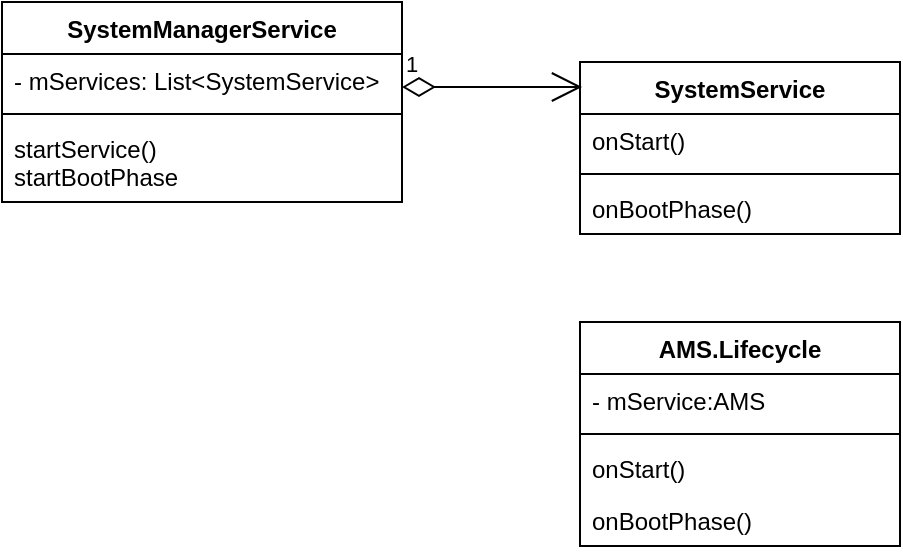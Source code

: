 <mxfile version="22.1.8" type="github">
  <diagram name="Page-1" id="b5b7bab2-c9e2-2cf4-8b2a-24fd1a2a6d21">
    <mxGraphModel dx="1191" dy="784" grid="1" gridSize="10" guides="1" tooltips="1" connect="1" arrows="1" fold="1" page="1" pageScale="1" pageWidth="827" pageHeight="1169" background="none" math="0" shadow="0">
      <root>
        <mxCell id="0" />
        <mxCell id="1" parent="0" />
        <mxCell id="RAgbAD9cymr6zbS2EDs_-1" value="SystemManagerService" style="swimlane;fontStyle=1;align=center;verticalAlign=top;childLayout=stackLayout;horizontal=1;startSize=26;horizontalStack=0;resizeParent=1;resizeParentMax=0;resizeLast=0;collapsible=1;marginBottom=0;whiteSpace=wrap;html=1;" vertex="1" parent="1">
          <mxGeometry x="334" y="40" width="200" height="100" as="geometry">
            <mxRectangle x="334" y="40" width="180" height="30" as="alternateBounds" />
          </mxGeometry>
        </mxCell>
        <mxCell id="RAgbAD9cymr6zbS2EDs_-2" value="- mServices: List&amp;lt;SystemService&amp;gt;" style="text;strokeColor=none;fillColor=none;align=left;verticalAlign=top;spacingLeft=4;spacingRight=4;overflow=hidden;rotatable=0;points=[[0,0.5],[1,0.5]];portConstraint=eastwest;whiteSpace=wrap;html=1;" vertex="1" parent="RAgbAD9cymr6zbS2EDs_-1">
          <mxGeometry y="26" width="200" height="26" as="geometry" />
        </mxCell>
        <mxCell id="RAgbAD9cymr6zbS2EDs_-3" value="" style="line;strokeWidth=1;fillColor=none;align=left;verticalAlign=middle;spacingTop=-1;spacingLeft=3;spacingRight=3;rotatable=0;labelPosition=right;points=[];portConstraint=eastwest;strokeColor=inherit;" vertex="1" parent="RAgbAD9cymr6zbS2EDs_-1">
          <mxGeometry y="52" width="200" height="8" as="geometry" />
        </mxCell>
        <mxCell id="RAgbAD9cymr6zbS2EDs_-4" value="startService()&lt;br&gt;startBootPhase" style="text;strokeColor=none;fillColor=none;align=left;verticalAlign=top;spacingLeft=4;spacingRight=4;overflow=hidden;rotatable=0;points=[[0,0.5],[1,0.5]];portConstraint=eastwest;whiteSpace=wrap;html=1;" vertex="1" parent="RAgbAD9cymr6zbS2EDs_-1">
          <mxGeometry y="60" width="200" height="40" as="geometry" />
        </mxCell>
        <mxCell id="RAgbAD9cymr6zbS2EDs_-5" value="SystemService" style="swimlane;fontStyle=1;align=center;verticalAlign=top;childLayout=stackLayout;horizontal=1;startSize=26;horizontalStack=0;resizeParent=1;resizeParentMax=0;resizeLast=0;collapsible=1;marginBottom=0;whiteSpace=wrap;html=1;" vertex="1" parent="1">
          <mxGeometry x="623" y="70" width="160" height="86" as="geometry">
            <mxRectangle x="350" y="230" width="100" height="30" as="alternateBounds" />
          </mxGeometry>
        </mxCell>
        <mxCell id="RAgbAD9cymr6zbS2EDs_-6" value="onStart()" style="text;strokeColor=none;fillColor=none;align=left;verticalAlign=top;spacingLeft=4;spacingRight=4;overflow=hidden;rotatable=0;points=[[0,0.5],[1,0.5]];portConstraint=eastwest;whiteSpace=wrap;html=1;" vertex="1" parent="RAgbAD9cymr6zbS2EDs_-5">
          <mxGeometry y="26" width="160" height="26" as="geometry" />
        </mxCell>
        <mxCell id="RAgbAD9cymr6zbS2EDs_-7" value="" style="line;strokeWidth=1;fillColor=none;align=left;verticalAlign=middle;spacingTop=-1;spacingLeft=3;spacingRight=3;rotatable=0;labelPosition=right;points=[];portConstraint=eastwest;strokeColor=inherit;" vertex="1" parent="RAgbAD9cymr6zbS2EDs_-5">
          <mxGeometry y="52" width="160" height="8" as="geometry" />
        </mxCell>
        <mxCell id="RAgbAD9cymr6zbS2EDs_-8" value="onBootPhase()" style="text;strokeColor=none;fillColor=none;align=left;verticalAlign=top;spacingLeft=4;spacingRight=4;overflow=hidden;rotatable=0;points=[[0,0.5],[1,0.5]];portConstraint=eastwest;whiteSpace=wrap;html=1;" vertex="1" parent="RAgbAD9cymr6zbS2EDs_-5">
          <mxGeometry y="60" width="160" height="26" as="geometry" />
        </mxCell>
        <mxCell id="RAgbAD9cymr6zbS2EDs_-12" value="1" style="endArrow=open;html=1;endSize=13;startArrow=diamondThin;startSize=14;startFill=0;edgeStyle=orthogonalEdgeStyle;align=left;verticalAlign=bottom;rounded=0;" edge="1" parent="1">
          <mxGeometry x="-1" y="3" relative="1" as="geometry">
            <mxPoint x="534" y="82.5" as="sourcePoint" />
            <mxPoint x="624" y="82.5" as="targetPoint" />
          </mxGeometry>
        </mxCell>
        <mxCell id="RAgbAD9cymr6zbS2EDs_-13" value="AMS.Lifecycle" style="swimlane;fontStyle=1;align=center;verticalAlign=top;childLayout=stackLayout;horizontal=1;startSize=26;horizontalStack=0;resizeParent=1;resizeParentMax=0;resizeLast=0;collapsible=1;marginBottom=0;whiteSpace=wrap;html=1;" vertex="1" parent="1">
          <mxGeometry x="623" y="200" width="160" height="112" as="geometry">
            <mxRectangle x="350" y="230" width="100" height="30" as="alternateBounds" />
          </mxGeometry>
        </mxCell>
        <mxCell id="RAgbAD9cymr6zbS2EDs_-14" value="- mService:AMS" style="text;strokeColor=none;fillColor=none;align=left;verticalAlign=top;spacingLeft=4;spacingRight=4;overflow=hidden;rotatable=0;points=[[0,0.5],[1,0.5]];portConstraint=eastwest;whiteSpace=wrap;html=1;" vertex="1" parent="RAgbAD9cymr6zbS2EDs_-13">
          <mxGeometry y="26" width="160" height="26" as="geometry" />
        </mxCell>
        <mxCell id="RAgbAD9cymr6zbS2EDs_-15" value="" style="line;strokeWidth=1;fillColor=none;align=left;verticalAlign=middle;spacingTop=-1;spacingLeft=3;spacingRight=3;rotatable=0;labelPosition=right;points=[];portConstraint=eastwest;strokeColor=inherit;" vertex="1" parent="RAgbAD9cymr6zbS2EDs_-13">
          <mxGeometry y="52" width="160" height="8" as="geometry" />
        </mxCell>
        <mxCell id="RAgbAD9cymr6zbS2EDs_-17" value="onStart()" style="text;strokeColor=none;fillColor=none;align=left;verticalAlign=top;spacingLeft=4;spacingRight=4;overflow=hidden;rotatable=0;points=[[0,0.5],[1,0.5]];portConstraint=eastwest;whiteSpace=wrap;html=1;" vertex="1" parent="RAgbAD9cymr6zbS2EDs_-13">
          <mxGeometry y="60" width="160" height="26" as="geometry" />
        </mxCell>
        <mxCell id="RAgbAD9cymr6zbS2EDs_-16" value="onBootPhase()" style="text;strokeColor=none;fillColor=none;align=left;verticalAlign=top;spacingLeft=4;spacingRight=4;overflow=hidden;rotatable=0;points=[[0,0.5],[1,0.5]];portConstraint=eastwest;whiteSpace=wrap;html=1;" vertex="1" parent="RAgbAD9cymr6zbS2EDs_-13">
          <mxGeometry y="86" width="160" height="26" as="geometry" />
        </mxCell>
      </root>
    </mxGraphModel>
  </diagram>
</mxfile>
